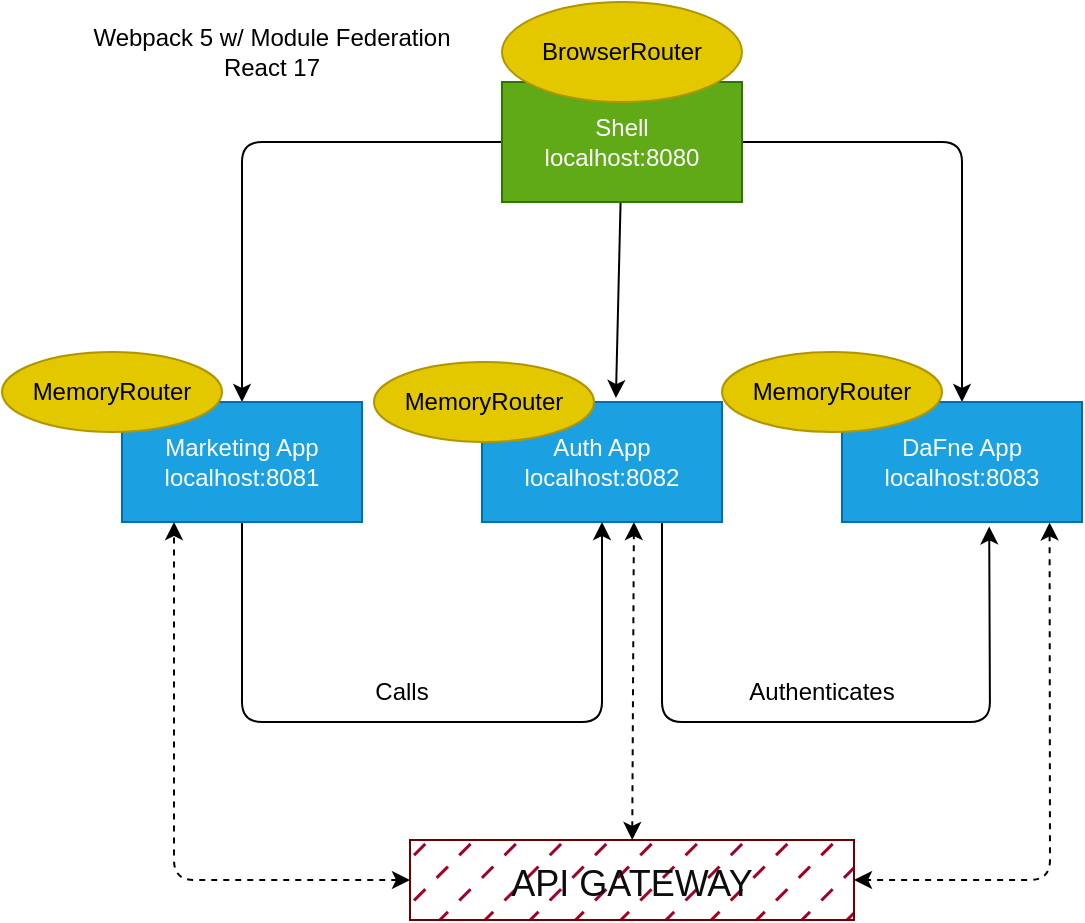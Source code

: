 <mxfile>
    <diagram id="IyZWFe1ruSiWswfkmLsf" name="Page-1">
        <mxGraphModel dx="1418" dy="818" grid="1" gridSize="10" guides="1" tooltips="1" connect="1" arrows="1" fold="1" page="1" pageScale="1" pageWidth="827" pageHeight="1169" math="0" shadow="0">
            <root>
                <mxCell id="0"/>
                <mxCell id="1" parent="0"/>
                <mxCell id="50" style="edgeStyle=none;html=1;entryX=0.5;entryY=0;entryDx=0;entryDy=0;" parent="1" source="53" target="58" edge="1">
                    <mxGeometry relative="1" as="geometry">
                        <Array as="points">
                            <mxPoint x="200" y="339"/>
                        </Array>
                    </mxGeometry>
                </mxCell>
                <mxCell id="51" style="edgeStyle=none;html=1;entryX=0.558;entryY=-0.033;entryDx=0;entryDy=0;entryPerimeter=0;" parent="1" source="53" target="55" edge="1">
                    <mxGeometry relative="1" as="geometry"/>
                </mxCell>
                <mxCell id="52" style="edgeStyle=none;html=1;entryX=0.5;entryY=0;entryDx=0;entryDy=0;" parent="1" source="53" target="76" edge="1">
                    <mxGeometry relative="1" as="geometry">
                        <Array as="points">
                            <mxPoint x="560" y="339"/>
                        </Array>
                        <mxPoint x="620" y="379" as="targetPoint"/>
                    </mxGeometry>
                </mxCell>
                <mxCell id="53" value="Shell&lt;br&gt;localhost:8080" style="rounded=0;whiteSpace=wrap;html=1;fillColor=#60a917;fontColor=#ffffff;strokeColor=#2D7600;" parent="1" vertex="1">
                    <mxGeometry x="330" y="309" width="120" height="60" as="geometry"/>
                </mxCell>
                <mxCell id="54" style="edgeStyle=none;html=1;exitX=0.75;exitY=1;exitDx=0;exitDy=0;entryX=0.536;entryY=1.022;entryDx=0;entryDy=0;entryPerimeter=0;" parent="1" source="55" edge="1">
                    <mxGeometry relative="1" as="geometry">
                        <Array as="points">
                            <mxPoint x="410" y="629"/>
                            <mxPoint x="500" y="629"/>
                            <mxPoint x="574" y="629"/>
                        </Array>
                        <mxPoint x="573.6" y="531.2" as="targetPoint"/>
                    </mxGeometry>
                </mxCell>
                <mxCell id="55" value="Auth App&lt;br&gt;localhost:8082" style="rounded=0;whiteSpace=wrap;html=1;fillColor=#1ba1e2;fontColor=#ffffff;strokeColor=#006EAF;" parent="1" vertex="1">
                    <mxGeometry x="320" y="469" width="120" height="60" as="geometry"/>
                </mxCell>
                <mxCell id="56" style="edgeStyle=none;html=1;entryX=0.5;entryY=1;entryDx=0;entryDy=0;" parent="1" source="58" target="55" edge="1">
                    <mxGeometry relative="1" as="geometry">
                        <Array as="points">
                            <mxPoint x="200" y="629"/>
                            <mxPoint x="380" y="629"/>
                        </Array>
                    </mxGeometry>
                </mxCell>
                <mxCell id="58" value="Marketing App&lt;br&gt;localhost:8081" style="rounded=0;whiteSpace=wrap;html=1;fillColor=#1ba1e2;fontColor=#ffffff;strokeColor=#006EAF;" parent="1" vertex="1">
                    <mxGeometry x="140" y="469" width="120" height="60" as="geometry"/>
                </mxCell>
                <mxCell id="59" value="Calls" style="text;html=1;strokeColor=none;fillColor=none;align=center;verticalAlign=middle;whiteSpace=wrap;rounded=0;" parent="1" vertex="1">
                    <mxGeometry x="250" y="599" width="60" height="30" as="geometry"/>
                </mxCell>
                <mxCell id="60" value="Authenticates" style="text;html=1;strokeColor=none;fillColor=none;align=center;verticalAlign=middle;whiteSpace=wrap;rounded=0;" parent="1" vertex="1">
                    <mxGeometry x="465" y="599" width="50" height="30" as="geometry"/>
                </mxCell>
                <mxCell id="62" value="Webpack 5 w/ Module Federation&lt;br&gt;React 17" style="text;html=1;strokeColor=none;fillColor=none;align=center;verticalAlign=middle;whiteSpace=wrap;rounded=0;" parent="1" vertex="1">
                    <mxGeometry x="120" y="279" width="190" height="30" as="geometry"/>
                </mxCell>
                <mxCell id="63" value="BrowserRouter" style="ellipse;whiteSpace=wrap;html=1;fillColor=#e3c800;fontColor=#000000;strokeColor=#B09500;" parent="1" vertex="1">
                    <mxGeometry x="330" y="269" width="120" height="50" as="geometry"/>
                </mxCell>
                <mxCell id="64" value="MemoryRouter" style="ellipse;whiteSpace=wrap;html=1;fillColor=#e3c800;fontColor=#000000;strokeColor=#B09500;" parent="1" vertex="1">
                    <mxGeometry x="80" y="444" width="110" height="40" as="geometry"/>
                </mxCell>
                <mxCell id="65" value="MemoryRouter" style="ellipse;whiteSpace=wrap;html=1;fillColor=#e3c800;fontColor=#000000;strokeColor=#B09500;" parent="1" vertex="1">
                    <mxGeometry x="266" y="449" width="110" height="40" as="geometry"/>
                </mxCell>
                <mxCell id="71" value="&lt;font color=&quot;#0d0d0d&quot; style=&quot;font-size: 18px;&quot;&gt;API GATEWAY&lt;/font&gt;" style="rounded=0;whiteSpace=wrap;html=1;fontSize=24;fillColor=#a20025;strokeColor=#6F0000;fontColor=#ffffff;gradientColor=none;fillStyle=dashed;" parent="1" vertex="1">
                    <mxGeometry x="284" y="688" width="222" height="40" as="geometry"/>
                </mxCell>
                <mxCell id="72" value="" style="endArrow=classic;startArrow=classic;html=1;fontSize=24;exitX=0;exitY=0.5;exitDx=0;exitDy=0;dashed=1;" parent="1" source="71" edge="1">
                    <mxGeometry width="50" height="50" relative="1" as="geometry">
                        <mxPoint x="116" y="579" as="sourcePoint"/>
                        <mxPoint x="166" y="529.0" as="targetPoint"/>
                        <Array as="points">
                            <mxPoint x="166" y="708"/>
                        </Array>
                    </mxGeometry>
                </mxCell>
                <mxCell id="73" value="" style="endArrow=classic;startArrow=classic;html=1;fontSize=24;dashed=1;entryX=0.633;entryY=1;entryDx=0;entryDy=0;entryPerimeter=0;" parent="1" source="71" target="55" edge="1">
                    <mxGeometry width="50" height="50" relative="1" as="geometry">
                        <mxPoint x="346" y="739" as="sourcePoint"/>
                        <mxPoint x="346" y="529" as="targetPoint"/>
                        <Array as="points"/>
                    </mxGeometry>
                </mxCell>
                <mxCell id="74" value="" style="endArrow=classic;startArrow=classic;html=1;fontSize=24;dashed=1;entryX=1;entryY=0.5;entryDx=0;entryDy=0;exitX=0.838;exitY=1.002;exitDx=0;exitDy=0;exitPerimeter=0;" parent="1" target="71" edge="1">
                    <mxGeometry width="50" height="50" relative="1" as="geometry">
                        <mxPoint x="603.8" y="529.2" as="sourcePoint"/>
                        <mxPoint x="736" y="679" as="targetPoint"/>
                        <Array as="points">
                            <mxPoint x="604" y="708"/>
                            <mxPoint x="560" y="708"/>
                        </Array>
                    </mxGeometry>
                </mxCell>
                <mxCell id="76" value="DaFne App&lt;br&gt;localhost:8083" style="rounded=0;whiteSpace=wrap;html=1;fillColor=#1ba1e2;fontColor=#ffffff;strokeColor=#006EAF;" parent="1" vertex="1">
                    <mxGeometry x="500" y="469" width="120" height="60" as="geometry"/>
                </mxCell>
                <mxCell id="77" value="MemoryRouter" style="ellipse;whiteSpace=wrap;html=1;fillColor=#e3c800;fontColor=#000000;strokeColor=#B09500;" parent="1" vertex="1">
                    <mxGeometry x="440" y="444" width="110" height="40" as="geometry"/>
                </mxCell>
            </root>
        </mxGraphModel>
    </diagram>
</mxfile>